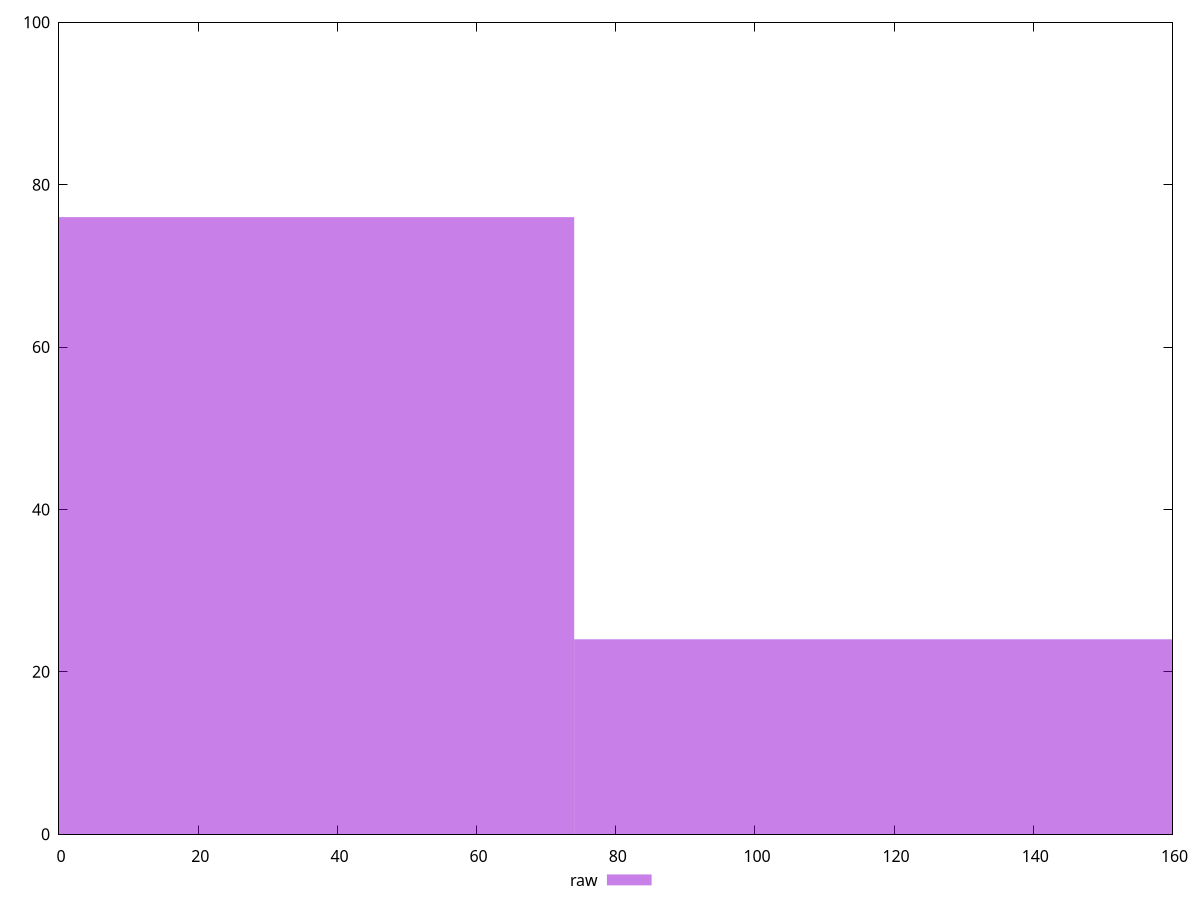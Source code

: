 reset

$raw <<EOF
148.05702606007145 24
0 76
EOF

set key outside below
set boxwidth 148.05702606007145
set xrange [0:160]
set yrange [0:100]
set trange [0:100]
set style fill transparent solid 0.5 noborder
set terminal svg size 640, 490 enhanced background rgb 'white'
set output "reports/report_00028_2021-02-24T12-49-42.674Z/unminified-javascript/samples/agenda/raw/histogram.svg"

plot $raw title "raw" with boxes

reset
